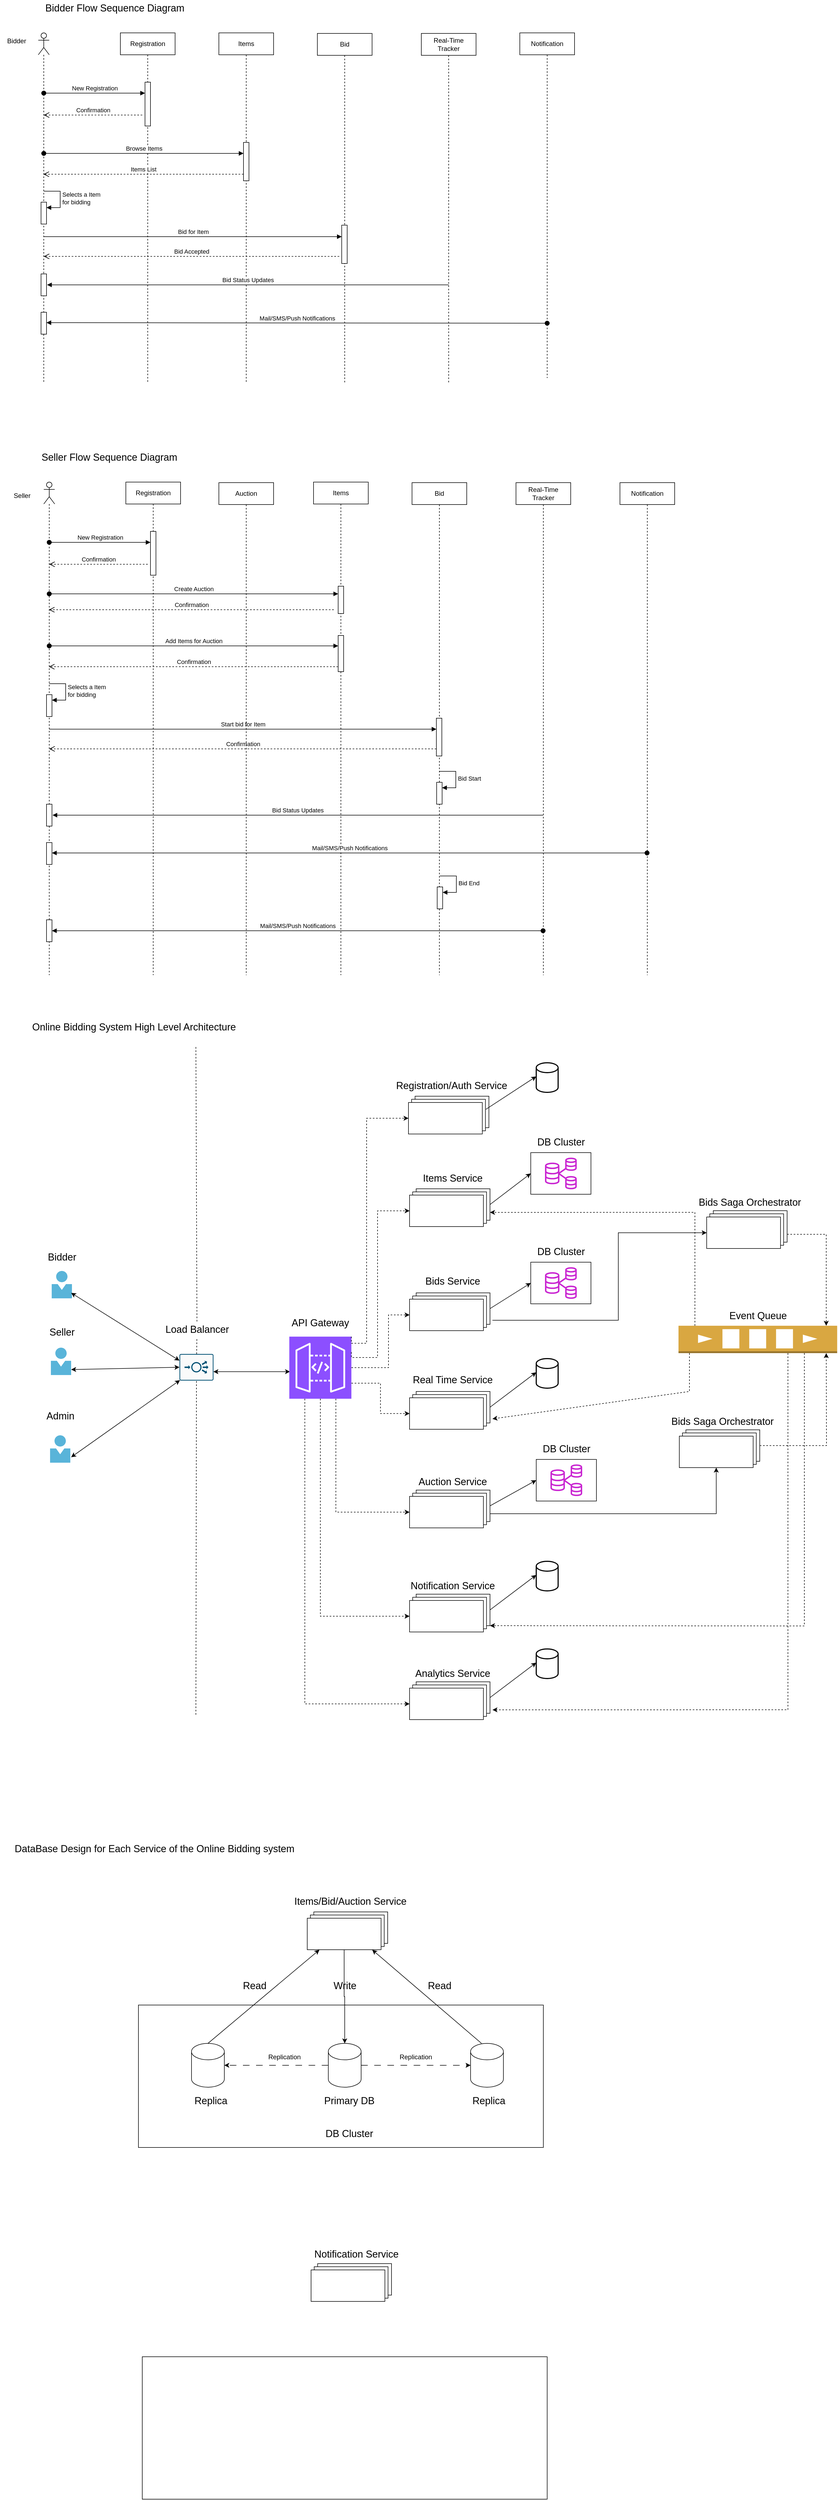 <mxfile version="22.1.18" type="github">
  <diagram name="Page-1" id="L3jvwrzFWGkAScKGmF_X">
    <mxGraphModel dx="1401" dy="815" grid="1" gridSize="10" guides="1" tooltips="1" connect="1" arrows="1" fold="1" page="1" pageScale="1" pageWidth="827" pageHeight="1169" math="0" shadow="0">
      <root>
        <mxCell id="0" />
        <mxCell id="1" parent="0" />
        <mxCell id="Q0kInKjooUpayYja3JRQ-1" value="" style="shape=umlLifeline;perimeter=lifelinePerimeter;whiteSpace=wrap;html=1;container=1;dropTarget=0;collapsible=0;recursiveResize=0;outlineConnect=0;portConstraint=eastwest;newEdgeStyle={&quot;curved&quot;:0,&quot;rounded&quot;:0};participant=umlActor;" parent="1" vertex="1">
          <mxGeometry x="150" y="80" width="20" height="640" as="geometry" />
        </mxCell>
        <mxCell id="Q0kInKjooUpayYja3JRQ-21" value="" style="html=1;points=[[0,0,0,0,5],[0,1,0,0,-5],[1,0,0,0,5],[1,1,0,0,-5]];perimeter=orthogonalPerimeter;outlineConnect=0;targetShapes=umlLifeline;portConstraint=eastwest;newEdgeStyle={&quot;curved&quot;:0,&quot;rounded&quot;:0};" parent="Q0kInKjooUpayYja3JRQ-1" vertex="1">
          <mxGeometry x="5" y="309" width="10" height="40" as="geometry" />
        </mxCell>
        <mxCell id="Q0kInKjooUpayYja3JRQ-22" value="Selects a Item&lt;br&gt;for bidding" style="html=1;align=left;spacingLeft=2;endArrow=block;rounded=0;edgeStyle=orthogonalEdgeStyle;curved=0;rounded=0;" parent="Q0kInKjooUpayYja3JRQ-1" target="Q0kInKjooUpayYja3JRQ-21" edge="1">
          <mxGeometry relative="1" as="geometry">
            <mxPoint x="10" y="289" as="sourcePoint" />
            <Array as="points">
              <mxPoint x="40" y="319" />
            </Array>
          </mxGeometry>
        </mxCell>
        <mxCell id="Q0kInKjooUpayYja3JRQ-27" value="" style="html=1;points=[[0,0,0,0,5],[0,1,0,0,-5],[1,0,0,0,5],[1,1,0,0,-5]];perimeter=orthogonalPerimeter;outlineConnect=0;targetShapes=umlLifeline;portConstraint=eastwest;newEdgeStyle={&quot;curved&quot;:0,&quot;rounded&quot;:0};" parent="Q0kInKjooUpayYja3JRQ-1" vertex="1">
          <mxGeometry x="5" y="440" width="10" height="40" as="geometry" />
        </mxCell>
        <mxCell id="Q0kInKjooUpayYja3JRQ-28" value="" style="html=1;points=[[0,0,0,0,5],[0,1,0,0,-5],[1,0,0,0,5],[1,1,0,0,-5]];perimeter=orthogonalPerimeter;outlineConnect=0;targetShapes=umlLifeline;portConstraint=eastwest;newEdgeStyle={&quot;curved&quot;:0,&quot;rounded&quot;:0};" parent="Q0kInKjooUpayYja3JRQ-1" vertex="1">
          <mxGeometry x="5" y="510" width="10" height="40" as="geometry" />
        </mxCell>
        <mxCell id="Q0kInKjooUpayYja3JRQ-2" value="Registration" style="shape=umlLifeline;perimeter=lifelinePerimeter;whiteSpace=wrap;html=1;container=1;dropTarget=0;collapsible=0;recursiveResize=0;outlineConnect=0;portConstraint=eastwest;newEdgeStyle={&quot;curved&quot;:0,&quot;rounded&quot;:0};" parent="1" vertex="1">
          <mxGeometry x="300" y="80" width="100" height="640" as="geometry" />
        </mxCell>
        <mxCell id="Q0kInKjooUpayYja3JRQ-10" value="" style="html=1;points=[[0,0,0,0,5],[0,1,0,0,-5],[1,0,0,0,5],[1,1,0,0,-5]];perimeter=orthogonalPerimeter;outlineConnect=0;targetShapes=umlLifeline;portConstraint=eastwest;newEdgeStyle={&quot;curved&quot;:0,&quot;rounded&quot;:0};" parent="Q0kInKjooUpayYja3JRQ-2" vertex="1">
          <mxGeometry x="45" y="90" width="10" height="80" as="geometry" />
        </mxCell>
        <mxCell id="Q0kInKjooUpayYja3JRQ-3" value="Items" style="shape=umlLifeline;perimeter=lifelinePerimeter;whiteSpace=wrap;html=1;container=1;dropTarget=0;collapsible=0;recursiveResize=0;outlineConnect=0;portConstraint=eastwest;newEdgeStyle={&quot;curved&quot;:0,&quot;rounded&quot;:0};" parent="1" vertex="1">
          <mxGeometry x="480" y="80" width="100" height="640" as="geometry" />
        </mxCell>
        <mxCell id="Q0kInKjooUpayYja3JRQ-14" value="" style="html=1;points=[[0,0,0,0,5],[0,1,0,0,-5],[1,0,0,0,5],[1,1,0,0,-5]];perimeter=orthogonalPerimeter;outlineConnect=0;targetShapes=umlLifeline;portConstraint=eastwest;newEdgeStyle={&quot;curved&quot;:0,&quot;rounded&quot;:0};" parent="Q0kInKjooUpayYja3JRQ-3" vertex="1">
          <mxGeometry x="45" y="200" width="10" height="70" as="geometry" />
        </mxCell>
        <mxCell id="Q0kInKjooUpayYja3JRQ-4" value="Bid" style="shape=umlLifeline;perimeter=lifelinePerimeter;whiteSpace=wrap;html=1;container=1;dropTarget=0;collapsible=0;recursiveResize=0;outlineConnect=0;portConstraint=eastwest;newEdgeStyle={&quot;curved&quot;:0,&quot;rounded&quot;:0};" parent="1" vertex="1">
          <mxGeometry x="660" y="81" width="100" height="640" as="geometry" />
        </mxCell>
        <mxCell id="Q0kInKjooUpayYja3JRQ-24" value="" style="html=1;points=[[0,0,0,0,5],[0,1,0,0,-5],[1,0,0,0,5],[1,1,0,0,-5]];perimeter=orthogonalPerimeter;outlineConnect=0;targetShapes=umlLifeline;portConstraint=eastwest;newEdgeStyle={&quot;curved&quot;:0,&quot;rounded&quot;:0};" parent="Q0kInKjooUpayYja3JRQ-4" vertex="1">
          <mxGeometry x="44.5" y="350" width="10" height="70" as="geometry" />
        </mxCell>
        <mxCell id="Q0kInKjooUpayYja3JRQ-5" value="Real-Time Tracker" style="shape=umlLifeline;perimeter=lifelinePerimeter;whiteSpace=wrap;html=1;container=1;dropTarget=0;collapsible=0;recursiveResize=0;outlineConnect=0;portConstraint=eastwest;newEdgeStyle={&quot;curved&quot;:0,&quot;rounded&quot;:0};" parent="1" vertex="1">
          <mxGeometry x="850" y="81" width="100" height="640" as="geometry" />
        </mxCell>
        <mxCell id="Q0kInKjooUpayYja3JRQ-6" value="Bidder" style="text;html=1;align=center;verticalAlign=middle;resizable=0;points=[];autosize=1;strokeColor=none;fillColor=none;" parent="1" vertex="1">
          <mxGeometry x="80" y="80" width="60" height="30" as="geometry" />
        </mxCell>
        <mxCell id="Q0kInKjooUpayYja3JRQ-12" value="New Registration" style="html=1;verticalAlign=bottom;startArrow=oval;startFill=1;endArrow=block;startSize=8;curved=0;rounded=0;" parent="1" target="Q0kInKjooUpayYja3JRQ-10" edge="1">
          <mxGeometry width="60" relative="1" as="geometry">
            <mxPoint x="160" y="190" as="sourcePoint" />
            <mxPoint x="220" y="190" as="targetPoint" />
          </mxGeometry>
        </mxCell>
        <mxCell id="Q0kInKjooUpayYja3JRQ-13" value="Confirmation" style="html=1;verticalAlign=bottom;endArrow=open;dashed=1;endSize=8;curved=0;rounded=0;" parent="1" edge="1">
          <mxGeometry relative="1" as="geometry">
            <mxPoint x="340" y="230" as="sourcePoint" />
            <mxPoint x="160" y="230" as="targetPoint" />
          </mxGeometry>
        </mxCell>
        <mxCell id="Q0kInKjooUpayYja3JRQ-17" value="Browse Items" style="html=1;verticalAlign=bottom;startArrow=oval;startFill=1;endArrow=block;startSize=8;curved=0;rounded=0;" parent="1" target="Q0kInKjooUpayYja3JRQ-14" edge="1">
          <mxGeometry width="60" relative="1" as="geometry">
            <mxPoint x="160" y="300" as="sourcePoint" />
            <mxPoint x="550" y="300" as="targetPoint" />
          </mxGeometry>
        </mxCell>
        <mxCell id="Q0kInKjooUpayYja3JRQ-18" value="Items List" style="html=1;verticalAlign=bottom;endArrow=open;dashed=1;endSize=8;curved=0;rounded=0;exitX=0;exitY=1;exitDx=0;exitDy=-5;exitPerimeter=0;" parent="1" edge="1">
          <mxGeometry relative="1" as="geometry">
            <mxPoint x="525" y="338" as="sourcePoint" />
            <mxPoint x="159.5" y="338" as="targetPoint" />
          </mxGeometry>
        </mxCell>
        <mxCell id="Q0kInKjooUpayYja3JRQ-19" value="Notification" style="shape=umlLifeline;perimeter=lifelinePerimeter;whiteSpace=wrap;html=1;container=1;dropTarget=0;collapsible=0;recursiveResize=0;outlineConnect=0;portConstraint=eastwest;newEdgeStyle={&quot;curved&quot;:0,&quot;rounded&quot;:0};" parent="1" vertex="1">
          <mxGeometry x="1030" y="80" width="100" height="630" as="geometry" />
        </mxCell>
        <mxCell id="Q0kInKjooUpayYja3JRQ-20" value="Bid for Item" style="html=1;verticalAlign=bottom;endArrow=block;curved=0;rounded=0;" parent="1" edge="1">
          <mxGeometry width="80" relative="1" as="geometry">
            <mxPoint x="160" y="452" as="sourcePoint" />
            <mxPoint x="704.5" y="452" as="targetPoint" />
          </mxGeometry>
        </mxCell>
        <mxCell id="Q0kInKjooUpayYja3JRQ-23" value="Bid Accepted" style="html=1;verticalAlign=bottom;endArrow=open;dashed=1;endSize=8;curved=0;rounded=0;" parent="1" edge="1">
          <mxGeometry relative="1" as="geometry">
            <mxPoint x="700" y="488" as="sourcePoint" />
            <mxPoint x="160" y="488" as="targetPoint" />
          </mxGeometry>
        </mxCell>
        <mxCell id="Q0kInKjooUpayYja3JRQ-26" value="Bid Status Updates" style="html=1;verticalAlign=bottom;endArrow=block;curved=0;rounded=0;" parent="1" edge="1">
          <mxGeometry width="80" relative="1" as="geometry">
            <mxPoint x="900" y="540" as="sourcePoint" />
            <mxPoint x="166" y="540" as="targetPoint" />
          </mxGeometry>
        </mxCell>
        <mxCell id="Q0kInKjooUpayYja3JRQ-29" value="Mail/SMS/Push Notifications" style="html=1;verticalAlign=bottom;startArrow=oval;endArrow=block;startSize=8;curved=0;rounded=0;entryX=1;entryY=0;entryDx=0;entryDy=5;entryPerimeter=0;" parent="1" edge="1">
          <mxGeometry relative="1" as="geometry">
            <mxPoint x="1080" y="610" as="sourcePoint" />
            <mxPoint x="165" y="609" as="targetPoint" />
          </mxGeometry>
        </mxCell>
        <mxCell id="Q0kInKjooUpayYja3JRQ-30" value="&lt;font size=&quot;4&quot;&gt;Bidder Flow Sequence Diagram&lt;/font&gt;" style="text;html=1;strokeColor=none;fillColor=none;align=center;verticalAlign=middle;whiteSpace=wrap;rounded=0;" parent="1" vertex="1">
          <mxGeometry x="140" y="20" width="300" height="30" as="geometry" />
        </mxCell>
        <mxCell id="v1MB2iMBbkdJwxnS_LM0-1" value="" style="shape=umlLifeline;perimeter=lifelinePerimeter;whiteSpace=wrap;html=1;container=1;dropTarget=0;collapsible=0;recursiveResize=0;outlineConnect=0;portConstraint=eastwest;newEdgeStyle={&quot;curved&quot;:0,&quot;rounded&quot;:0};participant=umlActor;" parent="1" vertex="1">
          <mxGeometry x="160" y="900" width="20" height="900" as="geometry" />
        </mxCell>
        <mxCell id="v1MB2iMBbkdJwxnS_LM0-2" value="" style="html=1;points=[[0,0,0,0,5],[0,1,0,0,-5],[1,0,0,0,5],[1,1,0,0,-5]];perimeter=orthogonalPerimeter;outlineConnect=0;targetShapes=umlLifeline;portConstraint=eastwest;newEdgeStyle={&quot;curved&quot;:0,&quot;rounded&quot;:0};" parent="v1MB2iMBbkdJwxnS_LM0-1" vertex="1">
          <mxGeometry x="5" y="388" width="10" height="40" as="geometry" />
        </mxCell>
        <mxCell id="v1MB2iMBbkdJwxnS_LM0-3" value="Selects a Item&lt;br&gt;for bidding" style="html=1;align=left;spacingLeft=2;endArrow=block;rounded=0;edgeStyle=orthogonalEdgeStyle;curved=0;rounded=0;" parent="v1MB2iMBbkdJwxnS_LM0-1" target="v1MB2iMBbkdJwxnS_LM0-2" edge="1">
          <mxGeometry relative="1" as="geometry">
            <mxPoint x="10" y="368" as="sourcePoint" />
            <Array as="points">
              <mxPoint x="40" y="398" />
            </Array>
          </mxGeometry>
        </mxCell>
        <mxCell id="v1MB2iMBbkdJwxnS_LM0-4" value="" style="html=1;points=[[0,0,0,0,5],[0,1,0,0,-5],[1,0,0,0,5],[1,1,0,0,-5]];perimeter=orthogonalPerimeter;outlineConnect=0;targetShapes=umlLifeline;portConstraint=eastwest;newEdgeStyle={&quot;curved&quot;:0,&quot;rounded&quot;:0};" parent="v1MB2iMBbkdJwxnS_LM0-1" vertex="1">
          <mxGeometry x="5" y="588" width="10" height="40" as="geometry" />
        </mxCell>
        <mxCell id="v1MB2iMBbkdJwxnS_LM0-5" value="" style="html=1;points=[[0,0,0,0,5],[0,1,0,0,-5],[1,0,0,0,5],[1,1,0,0,-5]];perimeter=orthogonalPerimeter;outlineConnect=0;targetShapes=umlLifeline;portConstraint=eastwest;newEdgeStyle={&quot;curved&quot;:0,&quot;rounded&quot;:0};" parent="v1MB2iMBbkdJwxnS_LM0-1" vertex="1">
          <mxGeometry x="5" y="658" width="10" height="40" as="geometry" />
        </mxCell>
        <mxCell id="v1MB2iMBbkdJwxnS_LM0-30" value="" style="html=1;points=[[0,0,0,0,5],[0,1,0,0,-5],[1,0,0,0,5],[1,1,0,0,-5]];perimeter=orthogonalPerimeter;outlineConnect=0;targetShapes=umlLifeline;portConstraint=eastwest;newEdgeStyle={&quot;curved&quot;:0,&quot;rounded&quot;:0};" parent="v1MB2iMBbkdJwxnS_LM0-1" vertex="1">
          <mxGeometry x="5" y="799" width="10" height="40" as="geometry" />
        </mxCell>
        <mxCell id="v1MB2iMBbkdJwxnS_LM0-6" value="Registration" style="shape=umlLifeline;perimeter=lifelinePerimeter;whiteSpace=wrap;html=1;container=1;dropTarget=0;collapsible=0;recursiveResize=0;outlineConnect=0;portConstraint=eastwest;newEdgeStyle={&quot;curved&quot;:0,&quot;rounded&quot;:0};" parent="1" vertex="1">
          <mxGeometry x="310" y="900" width="100" height="900" as="geometry" />
        </mxCell>
        <mxCell id="v1MB2iMBbkdJwxnS_LM0-7" value="" style="html=1;points=[[0,0,0,0,5],[0,1,0,0,-5],[1,0,0,0,5],[1,1,0,0,-5]];perimeter=orthogonalPerimeter;outlineConnect=0;targetShapes=umlLifeline;portConstraint=eastwest;newEdgeStyle={&quot;curved&quot;:0,&quot;rounded&quot;:0};" parent="v1MB2iMBbkdJwxnS_LM0-6" vertex="1">
          <mxGeometry x="45" y="90" width="10" height="80" as="geometry" />
        </mxCell>
        <mxCell id="v1MB2iMBbkdJwxnS_LM0-8" value="Items" style="shape=umlLifeline;perimeter=lifelinePerimeter;whiteSpace=wrap;html=1;container=1;dropTarget=0;collapsible=0;recursiveResize=0;outlineConnect=0;portConstraint=eastwest;newEdgeStyle={&quot;curved&quot;:0,&quot;rounded&quot;:0};" parent="1" vertex="1">
          <mxGeometry x="653" y="900" width="100" height="900" as="geometry" />
        </mxCell>
        <mxCell id="v1MB2iMBbkdJwxnS_LM0-9" value="" style="html=1;points=[[0,0,0,0,5],[0,1,0,0,-5],[1,0,0,0,5],[1,1,0,0,-5]];perimeter=orthogonalPerimeter;outlineConnect=0;targetShapes=umlLifeline;portConstraint=eastwest;newEdgeStyle={&quot;curved&quot;:0,&quot;rounded&quot;:0};" parent="v1MB2iMBbkdJwxnS_LM0-8" vertex="1">
          <mxGeometry x="45" y="280" width="10" height="66" as="geometry" />
        </mxCell>
        <mxCell id="gkur9QZYIPsFpCCFNE2N-3" value="" style="html=1;points=[[0,0,0,0,5],[0,1,0,0,-5],[1,0,0,0,5],[1,1,0,0,-5]];perimeter=orthogonalPerimeter;outlineConnect=0;targetShapes=umlLifeline;portConstraint=eastwest;newEdgeStyle={&quot;curved&quot;:0,&quot;rounded&quot;:0};" parent="v1MB2iMBbkdJwxnS_LM0-8" vertex="1">
          <mxGeometry x="45" y="190" width="10" height="50" as="geometry" />
        </mxCell>
        <mxCell id="v1MB2iMBbkdJwxnS_LM0-10" value="Bid" style="shape=umlLifeline;perimeter=lifelinePerimeter;whiteSpace=wrap;html=1;container=1;dropTarget=0;collapsible=0;recursiveResize=0;outlineConnect=0;portConstraint=eastwest;newEdgeStyle={&quot;curved&quot;:0,&quot;rounded&quot;:0};" parent="1" vertex="1">
          <mxGeometry x="833" y="901" width="100" height="899" as="geometry" />
        </mxCell>
        <mxCell id="v1MB2iMBbkdJwxnS_LM0-11" value="" style="html=1;points=[[0,0,0,0,5],[0,1,0,0,-5],[1,0,0,0,5],[1,1,0,0,-5]];perimeter=orthogonalPerimeter;outlineConnect=0;targetShapes=umlLifeline;portConstraint=eastwest;newEdgeStyle={&quot;curved&quot;:0,&quot;rounded&quot;:0};" parent="v1MB2iMBbkdJwxnS_LM0-10" vertex="1">
          <mxGeometry x="44.5" y="430" width="10" height="69" as="geometry" />
        </mxCell>
        <mxCell id="v1MB2iMBbkdJwxnS_LM0-24" value="" style="html=1;points=[[0,0,0,0,5],[0,1,0,0,-5],[1,0,0,0,5],[1,1,0,0,-5]];perimeter=orthogonalPerimeter;outlineConnect=0;targetShapes=umlLifeline;portConstraint=eastwest;newEdgeStyle={&quot;curved&quot;:0,&quot;rounded&quot;:0};" parent="v1MB2iMBbkdJwxnS_LM0-10" vertex="1">
          <mxGeometry x="45" y="547" width="10" height="40" as="geometry" />
        </mxCell>
        <mxCell id="v1MB2iMBbkdJwxnS_LM0-25" value="Bid Start" style="html=1;align=left;spacingLeft=2;endArrow=block;rounded=0;edgeStyle=orthogonalEdgeStyle;curved=0;rounded=0;" parent="v1MB2iMBbkdJwxnS_LM0-10" target="v1MB2iMBbkdJwxnS_LM0-24" edge="1">
          <mxGeometry relative="1" as="geometry">
            <mxPoint x="50" y="527" as="sourcePoint" />
            <Array as="points">
              <mxPoint x="80" y="557" />
            </Array>
          </mxGeometry>
        </mxCell>
        <mxCell id="v1MB2iMBbkdJwxnS_LM0-26" value="" style="html=1;points=[[0,0,0,0,5],[0,1,0,0,-5],[1,0,0,0,5],[1,1,0,0,-5]];perimeter=orthogonalPerimeter;outlineConnect=0;targetShapes=umlLifeline;portConstraint=eastwest;newEdgeStyle={&quot;curved&quot;:0,&quot;rounded&quot;:0};" parent="v1MB2iMBbkdJwxnS_LM0-10" vertex="1">
          <mxGeometry x="46" y="738" width="10" height="40" as="geometry" />
        </mxCell>
        <mxCell id="v1MB2iMBbkdJwxnS_LM0-27" value="Bid End" style="html=1;align=left;spacingLeft=2;endArrow=block;rounded=0;edgeStyle=orthogonalEdgeStyle;curved=0;rounded=0;" parent="v1MB2iMBbkdJwxnS_LM0-10" target="v1MB2iMBbkdJwxnS_LM0-26" edge="1">
          <mxGeometry relative="1" as="geometry">
            <mxPoint x="51" y="718" as="sourcePoint" />
            <Array as="points">
              <mxPoint x="81" y="748" />
            </Array>
          </mxGeometry>
        </mxCell>
        <mxCell id="v1MB2iMBbkdJwxnS_LM0-12" value="Real-Time Tracker" style="shape=umlLifeline;perimeter=lifelinePerimeter;whiteSpace=wrap;html=1;container=1;dropTarget=0;collapsible=0;recursiveResize=0;outlineConnect=0;portConstraint=eastwest;newEdgeStyle={&quot;curved&quot;:0,&quot;rounded&quot;:0};" parent="1" vertex="1">
          <mxGeometry x="1023" y="901" width="100" height="899" as="geometry" />
        </mxCell>
        <mxCell id="v1MB2iMBbkdJwxnS_LM0-13" value="New Registration" style="html=1;verticalAlign=bottom;startArrow=oval;startFill=1;endArrow=block;startSize=8;curved=0;rounded=0;" parent="1" target="v1MB2iMBbkdJwxnS_LM0-7" edge="1">
          <mxGeometry width="60" relative="1" as="geometry">
            <mxPoint x="170" y="1010" as="sourcePoint" />
            <mxPoint x="230" y="1010" as="targetPoint" />
          </mxGeometry>
        </mxCell>
        <mxCell id="v1MB2iMBbkdJwxnS_LM0-14" value="Confirmation" style="html=1;verticalAlign=bottom;endArrow=open;dashed=1;endSize=8;curved=0;rounded=0;" parent="1" edge="1">
          <mxGeometry relative="1" as="geometry">
            <mxPoint x="350" y="1050" as="sourcePoint" />
            <mxPoint x="170" y="1050" as="targetPoint" />
          </mxGeometry>
        </mxCell>
        <mxCell id="v1MB2iMBbkdJwxnS_LM0-15" value="Add Items for Auction" style="html=1;verticalAlign=bottom;startArrow=oval;startFill=1;endArrow=block;startSize=8;curved=0;rounded=0;" parent="1" edge="1">
          <mxGeometry width="60" relative="1" as="geometry">
            <mxPoint x="170" y="1199" as="sourcePoint" />
            <mxPoint x="698" y="1199" as="targetPoint" />
          </mxGeometry>
        </mxCell>
        <mxCell id="v1MB2iMBbkdJwxnS_LM0-16" value="Confirmation" style="html=1;verticalAlign=bottom;endArrow=open;dashed=1;endSize=8;curved=0;rounded=0;" parent="1" edge="1">
          <mxGeometry relative="1" as="geometry">
            <mxPoint x="698" y="1237" as="sourcePoint" />
            <mxPoint x="169.5" y="1237" as="targetPoint" />
          </mxGeometry>
        </mxCell>
        <mxCell id="v1MB2iMBbkdJwxnS_LM0-17" value="Start bid for Item" style="html=1;verticalAlign=bottom;endArrow=block;curved=0;rounded=0;" parent="1" target="v1MB2iMBbkdJwxnS_LM0-11" edge="1">
          <mxGeometry width="80" relative="1" as="geometry">
            <mxPoint x="170" y="1351" as="sourcePoint" />
            <mxPoint x="870" y="1351" as="targetPoint" />
          </mxGeometry>
        </mxCell>
        <mxCell id="v1MB2iMBbkdJwxnS_LM0-18" value="Confirmation" style="html=1;verticalAlign=bottom;endArrow=open;dashed=1;endSize=8;curved=0;rounded=0;" parent="1" source="v1MB2iMBbkdJwxnS_LM0-11" edge="1">
          <mxGeometry relative="1" as="geometry">
            <mxPoint x="710" y="1387" as="sourcePoint" />
            <mxPoint x="170" y="1387" as="targetPoint" />
          </mxGeometry>
        </mxCell>
        <mxCell id="v1MB2iMBbkdJwxnS_LM0-19" value="Bid Status Updates" style="html=1;verticalAlign=bottom;endArrow=block;curved=0;rounded=0;" parent="1" source="v1MB2iMBbkdJwxnS_LM0-12" edge="1">
          <mxGeometry width="80" relative="1" as="geometry">
            <mxPoint x="882.5" y="1508" as="sourcePoint" />
            <mxPoint x="176" y="1508" as="targetPoint" />
          </mxGeometry>
        </mxCell>
        <mxCell id="v1MB2iMBbkdJwxnS_LM0-20" value="Mail/SMS/Push Notifications" style="html=1;verticalAlign=bottom;startArrow=oval;endArrow=block;startSize=8;curved=0;rounded=0;entryX=1;entryY=0;entryDx=0;entryDy=5;entryPerimeter=0;" parent="1" source="v1MB2iMBbkdJwxnS_LM0-23" edge="1">
          <mxGeometry relative="1" as="geometry">
            <mxPoint x="1072.5" y="1577" as="sourcePoint" />
            <mxPoint x="175" y="1577" as="targetPoint" />
          </mxGeometry>
        </mxCell>
        <mxCell id="v1MB2iMBbkdJwxnS_LM0-21" value="&lt;font size=&quot;4&quot;&gt;Seller Flow Sequence Diagram&lt;/font&gt;" style="text;html=1;strokeColor=none;fillColor=none;align=center;verticalAlign=middle;whiteSpace=wrap;rounded=0;" parent="1" vertex="1">
          <mxGeometry x="130" y="840" width="300" height="30" as="geometry" />
        </mxCell>
        <mxCell id="v1MB2iMBbkdJwxnS_LM0-22" value="Seller" style="text;html=1;align=center;verticalAlign=middle;resizable=0;points=[];autosize=1;strokeColor=none;fillColor=none;" parent="1" vertex="1">
          <mxGeometry x="95" y="910" width="50" height="30" as="geometry" />
        </mxCell>
        <mxCell id="v1MB2iMBbkdJwxnS_LM0-23" value="Notification" style="shape=umlLifeline;perimeter=lifelinePerimeter;whiteSpace=wrap;html=1;container=1;dropTarget=0;collapsible=0;recursiveResize=0;outlineConnect=0;portConstraint=eastwest;newEdgeStyle={&quot;curved&quot;:0,&quot;rounded&quot;:0};" parent="1" vertex="1">
          <mxGeometry x="1213" y="901" width="100" height="899" as="geometry" />
        </mxCell>
        <mxCell id="v1MB2iMBbkdJwxnS_LM0-29" value="Mail/SMS/Push Notifications" style="html=1;verticalAlign=bottom;startArrow=oval;endArrow=block;startSize=8;curved=0;rounded=0;entryX=1;entryY=0;entryDx=0;entryDy=5;entryPerimeter=0;" parent="1" edge="1">
          <mxGeometry relative="1" as="geometry">
            <mxPoint x="1072.5" y="1719" as="sourcePoint" />
            <mxPoint x="175" y="1719" as="targetPoint" />
          </mxGeometry>
        </mxCell>
        <mxCell id="gkur9QZYIPsFpCCFNE2N-1" value="Auction" style="shape=umlLifeline;perimeter=lifelinePerimeter;whiteSpace=wrap;html=1;container=1;dropTarget=0;collapsible=0;recursiveResize=0;outlineConnect=0;portConstraint=eastwest;newEdgeStyle={&quot;curved&quot;:0,&quot;rounded&quot;:0};" parent="1" vertex="1">
          <mxGeometry x="480" y="901" width="100" height="899" as="geometry" />
        </mxCell>
        <mxCell id="gkur9QZYIPsFpCCFNE2N-2" value="Create Auction" style="html=1;verticalAlign=bottom;startArrow=oval;startFill=1;endArrow=block;startSize=8;curved=0;rounded=0;" parent="1" edge="1">
          <mxGeometry width="60" relative="1" as="geometry">
            <mxPoint x="170" y="1104" as="sourcePoint" />
            <mxPoint x="698" y="1104" as="targetPoint" />
          </mxGeometry>
        </mxCell>
        <mxCell id="gkur9QZYIPsFpCCFNE2N-4" value="Confirmation" style="html=1;verticalAlign=bottom;endArrow=open;dashed=1;endSize=8;curved=0;rounded=0;" parent="1" edge="1">
          <mxGeometry relative="1" as="geometry">
            <mxPoint x="690" y="1133" as="sourcePoint" />
            <mxPoint x="169.5" y="1133" as="targetPoint" />
          </mxGeometry>
        </mxCell>
        <mxCell id="P6VUJAePvn_elJARz-7v-1" value="&lt;font size=&quot;4&quot;&gt;Online Bidding System High Level Architecture&lt;/font&gt;" style="text;html=1;strokeColor=none;fillColor=none;align=center;verticalAlign=middle;whiteSpace=wrap;rounded=0;" vertex="1" parent="1">
          <mxGeometry x="130" y="1880" width="390" height="30" as="geometry" />
        </mxCell>
        <mxCell id="P6VUJAePvn_elJARz-7v-14" value="" style="group" vertex="1" connectable="0" parent="1">
          <mxGeometry x="160" y="2300" width="73" height="390" as="geometry" />
        </mxCell>
        <mxCell id="P6VUJAePvn_elJARz-7v-2" value="" style="image;sketch=0;aspect=fixed;html=1;points=[];align=center;fontSize=12;image=img/lib/mscae/Person.svg;" vertex="1" parent="P6VUJAePvn_elJARz-7v-14">
          <mxGeometry x="14.5" y="40" width="37" height="50" as="geometry" />
        </mxCell>
        <mxCell id="P6VUJAePvn_elJARz-7v-3" value="" style="image;sketch=0;aspect=fixed;html=1;points=[];align=center;fontSize=12;image=img/lib/mscae/Person.svg;" vertex="1" parent="P6VUJAePvn_elJARz-7v-14">
          <mxGeometry x="13" y="180" width="37" height="50" as="geometry" />
        </mxCell>
        <mxCell id="P6VUJAePvn_elJARz-7v-4" value="" style="image;sketch=0;aspect=fixed;html=1;points=[];align=center;fontSize=12;image=img/lib/mscae/Person.svg;" vertex="1" parent="P6VUJAePvn_elJARz-7v-14">
          <mxGeometry x="11.5" y="340" width="37" height="50" as="geometry" />
        </mxCell>
        <mxCell id="P6VUJAePvn_elJARz-7v-5" value="&lt;font style=&quot;font-size: 18px;&quot;&gt;Bidder&lt;/font&gt;" style="text;html=1;align=center;verticalAlign=middle;resizable=0;points=[];autosize=1;strokeColor=none;fillColor=none;" vertex="1" parent="P6VUJAePvn_elJARz-7v-14">
          <mxGeometry x="-7" width="80" height="30" as="geometry" />
        </mxCell>
        <mxCell id="P6VUJAePvn_elJARz-7v-6" value="&lt;font style=&quot;font-size: 18px;&quot;&gt;Seller&lt;/font&gt;" style="text;html=1;align=center;verticalAlign=middle;resizable=0;points=[];autosize=1;strokeColor=none;fillColor=none;" vertex="1" parent="P6VUJAePvn_elJARz-7v-14">
          <mxGeometry x="-2" y="137" width="70" height="30" as="geometry" />
        </mxCell>
        <mxCell id="P6VUJAePvn_elJARz-7v-7" value="&lt;font style=&quot;font-size: 18px;&quot;&gt;Admin&lt;/font&gt;" style="text;html=1;align=center;verticalAlign=middle;resizable=0;points=[];autosize=1;strokeColor=none;fillColor=none;" vertex="1" parent="P6VUJAePvn_elJARz-7v-14">
          <mxGeometry x="-5" y="290" width="70" height="30" as="geometry" />
        </mxCell>
        <mxCell id="P6VUJAePvn_elJARz-7v-98" value="" style="endArrow=classic;startArrow=classic;html=1;rounded=0;entryX=0;entryY=0.25;entryDx=0;entryDy=0;entryPerimeter=0;" edge="1" parent="P6VUJAePvn_elJARz-7v-14" target="P6VUJAePvn_elJARz-7v-8">
          <mxGeometry width="50" height="50" relative="1" as="geometry">
            <mxPoint x="50" y="80" as="sourcePoint" />
            <mxPoint x="100" y="30" as="targetPoint" />
          </mxGeometry>
        </mxCell>
        <mxCell id="P6VUJAePvn_elJARz-7v-99" value="" style="endArrow=classic;startArrow=classic;html=1;rounded=0;entryX=0;entryY=0.5;entryDx=0;entryDy=0;entryPerimeter=0;" edge="1" parent="P6VUJAePvn_elJARz-7v-14" target="P6VUJAePvn_elJARz-7v-8">
          <mxGeometry width="50" height="50" relative="1" as="geometry">
            <mxPoint x="50" y="220" as="sourcePoint" />
            <mxPoint x="100" y="170" as="targetPoint" />
          </mxGeometry>
        </mxCell>
        <mxCell id="P6VUJAePvn_elJARz-7v-100" value="" style="endArrow=classic;startArrow=classic;html=1;rounded=0;entryX=0.015;entryY=0.985;entryDx=0;entryDy=0;entryPerimeter=0;" edge="1" parent="P6VUJAePvn_elJARz-7v-14" target="P6VUJAePvn_elJARz-7v-8">
          <mxGeometry width="50" height="50" relative="1" as="geometry">
            <mxPoint x="50" y="380" as="sourcePoint" />
            <mxPoint x="100" y="330" as="targetPoint" />
          </mxGeometry>
        </mxCell>
        <mxCell id="P6VUJAePvn_elJARz-7v-15" value="" style="group" vertex="1" connectable="0" parent="1">
          <mxGeometry x="390" y="1899" width="120" height="1185" as="geometry" />
        </mxCell>
        <mxCell id="P6VUJAePvn_elJARz-7v-10" value="" style="endArrow=none;dashed=1;html=1;rounded=0;" edge="1" parent="P6VUJAePvn_elJARz-7v-15" source="P6VUJAePvn_elJARz-7v-9">
          <mxGeometry width="50" height="50" relative="1" as="geometry">
            <mxPoint x="48" y="1185" as="sourcePoint" />
            <mxPoint x="48" y="31" as="targetPoint" />
          </mxGeometry>
        </mxCell>
        <mxCell id="P6VUJAePvn_elJARz-7v-11" value="" style="endArrow=none;dashed=1;html=1;rounded=0;" edge="1" parent="P6VUJAePvn_elJARz-7v-15" target="P6VUJAePvn_elJARz-7v-8">
          <mxGeometry width="50" height="50" relative="1" as="geometry">
            <mxPoint x="48" y="1251" as="sourcePoint" />
            <mxPoint x="48" as="targetPoint" />
          </mxGeometry>
        </mxCell>
        <mxCell id="P6VUJAePvn_elJARz-7v-13" value="" style="group" vertex="1" connectable="0" parent="P6VUJAePvn_elJARz-7v-15">
          <mxGeometry y="533.25" width="120" height="158.0" as="geometry" />
        </mxCell>
        <mxCell id="P6VUJAePvn_elJARz-7v-8" value="" style="sketch=0;points=[[0.015,0.015,0],[0.985,0.015,0],[0.985,0.985,0],[0.015,0.985,0],[0.25,0,0],[0.5,0,0],[0.75,0,0],[1,0.25,0],[1,0.5,0],[1,0.75,0],[0.75,1,0],[0.5,1,0],[0.25,1,0],[0,0.75,0],[0,0.5,0],[0,0.25,0]];verticalLabelPosition=bottom;html=1;verticalAlign=top;aspect=fixed;align=center;pointerEvents=1;shape=mxgraph.cisco19.rect;prIcon=load_balancer;fillColor=#FAFAFA;strokeColor=#005073;" vertex="1" parent="P6VUJAePvn_elJARz-7v-13">
          <mxGeometry x="18" y="59.25" width="62.164" height="48.566" as="geometry" />
        </mxCell>
        <mxCell id="P6VUJAePvn_elJARz-7v-9" value="&lt;font style=&quot;font-size: 18px;&quot;&gt;Load Balancer&lt;/font&gt;" style="text;html=1;align=center;verticalAlign=middle;resizable=0;points=[];autosize=1;strokeColor=none;fillColor=none;" vertex="1" parent="P6VUJAePvn_elJARz-7v-13">
          <mxGeometry x="-20" width="140" height="30" as="geometry" />
        </mxCell>
        <mxCell id="P6VUJAePvn_elJARz-7v-12" value="" style="endArrow=none;dashed=1;html=1;rounded=0;" edge="1" parent="P6VUJAePvn_elJARz-7v-13" source="P6VUJAePvn_elJARz-7v-8" target="P6VUJAePvn_elJARz-7v-9">
          <mxGeometry width="50" height="50" relative="1" as="geometry">
            <mxPoint x="342" y="4443.75" as="sourcePoint" />
            <mxPoint x="340" y="3851.25" as="targetPoint" />
          </mxGeometry>
        </mxCell>
        <mxCell id="P6VUJAePvn_elJARz-7v-101" value="" style="endArrow=classic;startArrow=classic;html=1;rounded=0;" edge="1" parent="P6VUJAePvn_elJARz-7v-13">
          <mxGeometry width="50" height="50" relative="1" as="geometry">
            <mxPoint x="80" y="91.568" as="sourcePoint" />
            <mxPoint x="220" y="91.568" as="targetPoint" />
          </mxGeometry>
        </mxCell>
        <mxCell id="P6VUJAePvn_elJARz-7v-23" value="" style="group" vertex="1" connectable="0" parent="1">
          <mxGeometry x="600" y="2390" width="160" height="230" as="geometry" />
        </mxCell>
        <mxCell id="P6VUJAePvn_elJARz-7v-20" value="" style="sketch=0;points=[[0,0,0],[0.25,0,0],[0.5,0,0],[0.75,0,0],[1,0,0],[0,1,0],[0.25,1,0],[0.5,1,0],[0.75,1,0],[1,1,0],[0,0.25,0],[0,0.5,0],[0,0.75,0],[1,0.25,0],[1,0.5,0],[1,0.75,0]];outlineConnect=0;fontColor=#232F3E;fillColor=#8C4FFF;strokeColor=#ffffff;dashed=0;verticalLabelPosition=bottom;verticalAlign=top;align=center;html=1;fontSize=12;fontStyle=0;aspect=fixed;shape=mxgraph.aws4.resourceIcon;resIcon=mxgraph.aws4.api_gateway;" vertex="1" parent="P6VUJAePvn_elJARz-7v-23">
          <mxGeometry x="8.727" y="69.821" width="113.455" height="113.455" as="geometry" />
        </mxCell>
        <mxCell id="P6VUJAePvn_elJARz-7v-22" value="&lt;font style=&quot;font-size: 18px;&quot;&gt;API Gateway&lt;/font&gt;" style="text;html=1;align=center;verticalAlign=middle;resizable=0;points=[];autosize=1;strokeColor=none;fillColor=none;" vertex="1" parent="P6VUJAePvn_elJARz-7v-23">
          <mxGeometry x="0.459" y="30.0" width="130" height="30" as="geometry" />
        </mxCell>
        <mxCell id="P6VUJAePvn_elJARz-7v-40" value="" style="group" vertex="1" connectable="0" parent="1">
          <mxGeometry x="825" y="1991" width="195" height="99" as="geometry" />
        </mxCell>
        <mxCell id="P6VUJAePvn_elJARz-7v-34" value="" style="group" vertex="1" connectable="0" parent="P6VUJAePvn_elJARz-7v-40">
          <mxGeometry x="1.5" y="30" width="147" height="69" as="geometry" />
        </mxCell>
        <mxCell id="P6VUJAePvn_elJARz-7v-32" value="" style="rounded=0;whiteSpace=wrap;html=1;container=0;" vertex="1" parent="P6VUJAePvn_elJARz-7v-34">
          <mxGeometry x="12.072" width="134.928" height="57.5" as="geometry" />
        </mxCell>
        <mxCell id="P6VUJAePvn_elJARz-7v-31" value="" style="rounded=0;whiteSpace=wrap;html=1;container=0;" vertex="1" parent="P6VUJAePvn_elJARz-7v-34">
          <mxGeometry x="5.729" y="5.663" width="134.928" height="57.5" as="geometry" />
        </mxCell>
        <mxCell id="P6VUJAePvn_elJARz-7v-28" value="" style="rounded=0;whiteSpace=wrap;html=1;container=0;" vertex="1" parent="P6VUJAePvn_elJARz-7v-34">
          <mxGeometry y="11.5" width="134.928" height="57.5" as="geometry" />
        </mxCell>
        <mxCell id="P6VUJAePvn_elJARz-7v-39" value="&lt;font style=&quot;font-size: 18px;&quot;&gt;Registration/Auth Service&lt;/font&gt;" style="text;html=1;align=center;verticalAlign=middle;resizable=0;points=[];autosize=1;strokeColor=none;fillColor=none;" vertex="1" parent="P6VUJAePvn_elJARz-7v-40">
          <mxGeometry x="-35" y="-4" width="230" height="30" as="geometry" />
        </mxCell>
        <mxCell id="P6VUJAePvn_elJARz-7v-41" value="" style="group" vertex="1" connectable="0" parent="1">
          <mxGeometry x="827" y="2160" width="160" height="99" as="geometry" />
        </mxCell>
        <mxCell id="P6VUJAePvn_elJARz-7v-42" value="" style="group" vertex="1" connectable="0" parent="P6VUJAePvn_elJARz-7v-41">
          <mxGeometry x="1.5" y="30" width="147" height="69" as="geometry" />
        </mxCell>
        <mxCell id="P6VUJAePvn_elJARz-7v-43" value="" style="rounded=0;whiteSpace=wrap;html=1;container=0;" vertex="1" parent="P6VUJAePvn_elJARz-7v-42">
          <mxGeometry x="12.072" width="134.928" height="57.5" as="geometry" />
        </mxCell>
        <mxCell id="P6VUJAePvn_elJARz-7v-44" value="" style="rounded=0;whiteSpace=wrap;html=1;container=0;" vertex="1" parent="P6VUJAePvn_elJARz-7v-42">
          <mxGeometry x="5.729" y="5.663" width="134.928" height="57.5" as="geometry" />
        </mxCell>
        <mxCell id="P6VUJAePvn_elJARz-7v-45" value="" style="rounded=0;whiteSpace=wrap;html=1;container=0;" vertex="1" parent="P6VUJAePvn_elJARz-7v-42">
          <mxGeometry y="11.5" width="134.928" height="57.5" as="geometry" />
        </mxCell>
        <mxCell id="P6VUJAePvn_elJARz-7v-46" value="&lt;font style=&quot;font-size: 18px;&quot;&gt;Items Service&lt;/font&gt;" style="text;html=1;align=center;verticalAlign=middle;resizable=0;points=[];autosize=1;strokeColor=none;fillColor=none;" vertex="1" parent="P6VUJAePvn_elJARz-7v-41">
          <mxGeometry x="15" y="-4" width="130" height="30" as="geometry" />
        </mxCell>
        <mxCell id="P6VUJAePvn_elJARz-7v-47" value="" style="group" vertex="1" connectable="0" parent="1">
          <mxGeometry x="827" y="2350" width="160" height="99" as="geometry" />
        </mxCell>
        <mxCell id="P6VUJAePvn_elJARz-7v-48" value="" style="group" vertex="1" connectable="0" parent="P6VUJAePvn_elJARz-7v-47">
          <mxGeometry x="1.5" y="30" width="147" height="69" as="geometry" />
        </mxCell>
        <mxCell id="P6VUJAePvn_elJARz-7v-49" value="" style="rounded=0;whiteSpace=wrap;html=1;container=0;" vertex="1" parent="P6VUJAePvn_elJARz-7v-48">
          <mxGeometry x="12.072" width="134.928" height="57.5" as="geometry" />
        </mxCell>
        <mxCell id="P6VUJAePvn_elJARz-7v-50" value="" style="rounded=0;whiteSpace=wrap;html=1;container=0;" vertex="1" parent="P6VUJAePvn_elJARz-7v-48">
          <mxGeometry x="5.729" y="5.663" width="134.928" height="57.5" as="geometry" />
        </mxCell>
        <mxCell id="P6VUJAePvn_elJARz-7v-51" value="" style="rounded=0;whiteSpace=wrap;html=1;container=0;" vertex="1" parent="P6VUJAePvn_elJARz-7v-48">
          <mxGeometry y="11.5" width="134.928" height="57.5" as="geometry" />
        </mxCell>
        <mxCell id="P6VUJAePvn_elJARz-7v-52" value="&lt;font style=&quot;font-size: 18px;&quot;&gt;Bids Service&lt;/font&gt;" style="text;html=1;align=center;verticalAlign=middle;resizable=0;points=[];autosize=1;strokeColor=none;fillColor=none;" vertex="1" parent="P6VUJAePvn_elJARz-7v-47">
          <mxGeometry x="20" y="-6" width="120" height="30" as="geometry" />
        </mxCell>
        <mxCell id="P6VUJAePvn_elJARz-7v-53" value="" style="group" vertex="1" connectable="0" parent="1">
          <mxGeometry x="827" y="2530" width="165" height="99" as="geometry" />
        </mxCell>
        <mxCell id="P6VUJAePvn_elJARz-7v-54" value="" style="group" vertex="1" connectable="0" parent="P6VUJAePvn_elJARz-7v-53">
          <mxGeometry x="1.5" y="30" width="147" height="69" as="geometry" />
        </mxCell>
        <mxCell id="P6VUJAePvn_elJARz-7v-55" value="" style="rounded=0;whiteSpace=wrap;html=1;container=0;" vertex="1" parent="P6VUJAePvn_elJARz-7v-54">
          <mxGeometry x="12.072" width="134.928" height="57.5" as="geometry" />
        </mxCell>
        <mxCell id="P6VUJAePvn_elJARz-7v-56" value="" style="rounded=0;whiteSpace=wrap;html=1;container=0;" vertex="1" parent="P6VUJAePvn_elJARz-7v-54">
          <mxGeometry x="5.729" y="5.663" width="134.928" height="57.5" as="geometry" />
        </mxCell>
        <mxCell id="P6VUJAePvn_elJARz-7v-57" value="" style="rounded=0;whiteSpace=wrap;html=1;container=0;" vertex="1" parent="P6VUJAePvn_elJARz-7v-54">
          <mxGeometry y="11.5" width="134.928" height="57.5" as="geometry" />
        </mxCell>
        <mxCell id="P6VUJAePvn_elJARz-7v-58" value="&lt;font style=&quot;font-size: 18px;&quot;&gt;Real Time Service&lt;/font&gt;" style="text;html=1;align=center;verticalAlign=middle;resizable=0;points=[];autosize=1;strokeColor=none;fillColor=none;" vertex="1" parent="P6VUJAePvn_elJARz-7v-53">
          <mxGeometry x="-5" y="-6" width="170" height="30" as="geometry" />
        </mxCell>
        <mxCell id="P6VUJAePvn_elJARz-7v-59" value="" style="group" vertex="1" connectable="0" parent="1">
          <mxGeometry x="827" y="2710" width="160" height="99" as="geometry" />
        </mxCell>
        <mxCell id="P6VUJAePvn_elJARz-7v-60" value="" style="group" vertex="1" connectable="0" parent="P6VUJAePvn_elJARz-7v-59">
          <mxGeometry x="1.5" y="30" width="147" height="69" as="geometry" />
        </mxCell>
        <mxCell id="P6VUJAePvn_elJARz-7v-61" value="" style="rounded=0;whiteSpace=wrap;html=1;container=0;" vertex="1" parent="P6VUJAePvn_elJARz-7v-60">
          <mxGeometry x="12.072" width="134.928" height="57.5" as="geometry" />
        </mxCell>
        <mxCell id="P6VUJAePvn_elJARz-7v-62" value="" style="rounded=0;whiteSpace=wrap;html=1;container=0;" vertex="1" parent="P6VUJAePvn_elJARz-7v-60">
          <mxGeometry x="5.729" y="5.663" width="134.928" height="57.5" as="geometry" />
        </mxCell>
        <mxCell id="P6VUJAePvn_elJARz-7v-63" value="" style="rounded=0;whiteSpace=wrap;html=1;container=0;" vertex="1" parent="P6VUJAePvn_elJARz-7v-60">
          <mxGeometry y="11.5" width="134.928" height="57.5" as="geometry" />
        </mxCell>
        <mxCell id="P6VUJAePvn_elJARz-7v-64" value="&lt;font style=&quot;font-size: 18px;&quot;&gt;Auction Service&lt;/font&gt;" style="text;html=1;align=center;verticalAlign=middle;resizable=0;points=[];autosize=1;strokeColor=none;fillColor=none;" vertex="1" parent="P6VUJAePvn_elJARz-7v-59">
          <mxGeometry x="5" width="150" height="30" as="geometry" />
        </mxCell>
        <mxCell id="P6VUJAePvn_elJARz-7v-65" value="" style="group" vertex="1" connectable="0" parent="1">
          <mxGeometry x="827" y="2900" width="170" height="99" as="geometry" />
        </mxCell>
        <mxCell id="P6VUJAePvn_elJARz-7v-66" value="" style="group" vertex="1" connectable="0" parent="P6VUJAePvn_elJARz-7v-65">
          <mxGeometry x="1.5" y="30" width="147" height="69" as="geometry" />
        </mxCell>
        <mxCell id="P6VUJAePvn_elJARz-7v-67" value="" style="rounded=0;whiteSpace=wrap;html=1;container=0;" vertex="1" parent="P6VUJAePvn_elJARz-7v-66">
          <mxGeometry x="12.072" width="134.928" height="57.5" as="geometry" />
        </mxCell>
        <mxCell id="P6VUJAePvn_elJARz-7v-68" value="" style="rounded=0;whiteSpace=wrap;html=1;container=0;" vertex="1" parent="P6VUJAePvn_elJARz-7v-66">
          <mxGeometry x="5.729" y="5.663" width="134.928" height="57.5" as="geometry" />
        </mxCell>
        <mxCell id="P6VUJAePvn_elJARz-7v-69" value="" style="rounded=0;whiteSpace=wrap;html=1;container=0;" vertex="1" parent="P6VUJAePvn_elJARz-7v-66">
          <mxGeometry y="11.5" width="134.928" height="57.5" as="geometry" />
        </mxCell>
        <mxCell id="P6VUJAePvn_elJARz-7v-70" value="&lt;font style=&quot;font-size: 18px;&quot;&gt;Notification Service&lt;/font&gt;" style="text;html=1;align=center;verticalAlign=middle;resizable=0;points=[];autosize=1;strokeColor=none;fillColor=none;" vertex="1" parent="P6VUJAePvn_elJARz-7v-65">
          <mxGeometry x="-10" width="180" height="30" as="geometry" />
        </mxCell>
        <mxCell id="P6VUJAePvn_elJARz-7v-71" value="" style="strokeWidth=2;html=1;shape=mxgraph.flowchart.database;whiteSpace=wrap;" vertex="1" parent="1">
          <mxGeometry x="1060" y="1960" width="40" height="54" as="geometry" />
        </mxCell>
        <mxCell id="P6VUJAePvn_elJARz-7v-72" value="" style="endArrow=classic;html=1;rounded=0;exitX=1.006;exitY=0.632;exitDx=0;exitDy=0;exitPerimeter=0;entryX=0;entryY=0.5;entryDx=0;entryDy=0;entryPerimeter=0;" edge="1" parent="1">
          <mxGeometry width="50" height="50" relative="1" as="geometry">
            <mxPoint x="967.966" y="2045.003" as="sourcePoint" />
            <mxPoint x="1060" y="1985" as="targetPoint" />
            <Array as="points" />
          </mxGeometry>
        </mxCell>
        <mxCell id="P6VUJAePvn_elJARz-7v-74" value="" style="endArrow=classic;html=1;rounded=0;entryX=0;entryY=0.5;entryDx=0;entryDy=0;exitX=1;exitY=0.5;exitDx=0;exitDy=0;" edge="1" parent="1" source="P6VUJAePvn_elJARz-7v-43" target="P6VUJAePvn_elJARz-7v-124">
          <mxGeometry width="50" height="50" relative="1" as="geometry">
            <mxPoint x="980" y="2210" as="sourcePoint" />
            <mxPoint x="1030" y="2170" as="targetPoint" />
            <Array as="points" />
          </mxGeometry>
        </mxCell>
        <mxCell id="P6VUJAePvn_elJARz-7v-77" value="" style="strokeWidth=2;html=1;shape=mxgraph.flowchart.database;whiteSpace=wrap;" vertex="1" parent="1">
          <mxGeometry x="1060" y="2500" width="40" height="54" as="geometry" />
        </mxCell>
        <mxCell id="P6VUJAePvn_elJARz-7v-78" value="" style="endArrow=classic;html=1;rounded=0;exitX=1;exitY=0.5;exitDx=0;exitDy=0;entryX=0;entryY=0.5;entryDx=0;entryDy=0;entryPerimeter=0;" edge="1" parent="1" source="P6VUJAePvn_elJARz-7v-55">
          <mxGeometry width="50" height="50" relative="1" as="geometry">
            <mxPoint x="967.966" y="2585.003" as="sourcePoint" />
            <mxPoint x="1060" y="2525" as="targetPoint" />
            <Array as="points" />
          </mxGeometry>
        </mxCell>
        <mxCell id="P6VUJAePvn_elJARz-7v-81" value="" style="strokeWidth=2;html=1;shape=mxgraph.flowchart.database;whiteSpace=wrap;" vertex="1" parent="1">
          <mxGeometry x="1060" y="2870" width="40" height="54" as="geometry" />
        </mxCell>
        <mxCell id="P6VUJAePvn_elJARz-7v-82" value="" style="endArrow=classic;html=1;rounded=0;exitX=1;exitY=0.5;exitDx=0;exitDy=0;entryX=0;entryY=0.5;entryDx=0;entryDy=0;entryPerimeter=0;" edge="1" parent="1" source="P6VUJAePvn_elJARz-7v-67">
          <mxGeometry width="50" height="50" relative="1" as="geometry">
            <mxPoint x="967.966" y="2955.003" as="sourcePoint" />
            <mxPoint x="1060" y="2895" as="targetPoint" />
            <Array as="points" />
          </mxGeometry>
        </mxCell>
        <mxCell id="P6VUJAePvn_elJARz-7v-83" value="" style="group" vertex="1" connectable="0" parent="1">
          <mxGeometry x="1370" y="2200" width="185" height="99" as="geometry" />
        </mxCell>
        <mxCell id="P6VUJAePvn_elJARz-7v-84" value="" style="group" vertex="1" connectable="0" parent="P6VUJAePvn_elJARz-7v-83">
          <mxGeometry x="1.5" y="30" width="147" height="69" as="geometry" />
        </mxCell>
        <mxCell id="P6VUJAePvn_elJARz-7v-85" value="" style="rounded=0;whiteSpace=wrap;html=1;container=0;" vertex="1" parent="P6VUJAePvn_elJARz-7v-84">
          <mxGeometry x="12.072" width="134.928" height="57.5" as="geometry" />
        </mxCell>
        <mxCell id="P6VUJAePvn_elJARz-7v-86" value="" style="rounded=0;whiteSpace=wrap;html=1;container=0;" vertex="1" parent="P6VUJAePvn_elJARz-7v-84">
          <mxGeometry x="5.729" y="5.663" width="134.928" height="57.5" as="geometry" />
        </mxCell>
        <mxCell id="P6VUJAePvn_elJARz-7v-87" value="" style="rounded=0;whiteSpace=wrap;html=1;container=0;" vertex="1" parent="P6VUJAePvn_elJARz-7v-84">
          <mxGeometry y="11.5" width="134.928" height="57.5" as="geometry" />
        </mxCell>
        <mxCell id="P6VUJAePvn_elJARz-7v-88" value="&lt;font style=&quot;font-size: 18px;&quot;&gt;Bids Saga Orchestrator&lt;/font&gt;" style="text;html=1;align=center;verticalAlign=middle;resizable=0;points=[];autosize=1;strokeColor=none;fillColor=none;" vertex="1" parent="P6VUJAePvn_elJARz-7v-83">
          <mxGeometry x="-25" width="210" height="30" as="geometry" />
        </mxCell>
        <mxCell id="P6VUJAePvn_elJARz-7v-89" value="" style="group" vertex="1" connectable="0" parent="1">
          <mxGeometry x="1320" y="2600" width="185" height="99" as="geometry" />
        </mxCell>
        <mxCell id="P6VUJAePvn_elJARz-7v-90" value="" style="group" vertex="1" connectable="0" parent="P6VUJAePvn_elJARz-7v-89">
          <mxGeometry x="1.5" y="30" width="147" height="69" as="geometry" />
        </mxCell>
        <mxCell id="P6VUJAePvn_elJARz-7v-91" value="" style="rounded=0;whiteSpace=wrap;html=1;container=0;" vertex="1" parent="P6VUJAePvn_elJARz-7v-90">
          <mxGeometry x="12.072" width="134.928" height="57.5" as="geometry" />
        </mxCell>
        <mxCell id="P6VUJAePvn_elJARz-7v-92" value="" style="rounded=0;whiteSpace=wrap;html=1;container=0;" vertex="1" parent="P6VUJAePvn_elJARz-7v-90">
          <mxGeometry x="5.729" y="5.663" width="134.928" height="57.5" as="geometry" />
        </mxCell>
        <mxCell id="P6VUJAePvn_elJARz-7v-93" value="" style="rounded=0;whiteSpace=wrap;html=1;container=0;" vertex="1" parent="P6VUJAePvn_elJARz-7v-90">
          <mxGeometry y="11.5" width="134.928" height="57.5" as="geometry" />
        </mxCell>
        <mxCell id="P6VUJAePvn_elJARz-7v-94" value="&lt;font style=&quot;font-size: 18px;&quot;&gt;Bids Saga Orchestrator&lt;/font&gt;" style="text;html=1;align=center;verticalAlign=middle;resizable=0;points=[];autosize=1;strokeColor=none;fillColor=none;" vertex="1" parent="P6VUJAePvn_elJARz-7v-89">
          <mxGeometry x="-25" width="210" height="30" as="geometry" />
        </mxCell>
        <mxCell id="P6VUJAePvn_elJARz-7v-95" value="" style="outlineConnect=0;dashed=0;verticalLabelPosition=bottom;verticalAlign=top;align=center;html=1;shape=mxgraph.aws3.queue;fillColor=#D9A741;gradientColor=none;" vertex="1" parent="1">
          <mxGeometry x="1320" y="2440" width="290" height="50" as="geometry" />
        </mxCell>
        <mxCell id="P6VUJAePvn_elJARz-7v-97" value="&lt;font style=&quot;font-size: 18px;&quot;&gt;Event Queue&lt;/font&gt;" style="text;html=1;align=center;verticalAlign=middle;resizable=0;points=[];autosize=1;strokeColor=none;fillColor=none;" vertex="1" parent="1">
          <mxGeometry x="1400" y="2407" width="130" height="30" as="geometry" />
        </mxCell>
        <mxCell id="P6VUJAePvn_elJARz-7v-103" value="&lt;font size=&quot;4&quot;&gt;DataBase Design for Each&amp;nbsp;Service of the Online Bidding system&lt;/font&gt;" style="text;html=1;strokeColor=none;fillColor=none;align=center;verticalAlign=middle;whiteSpace=wrap;rounded=0;" vertex="1" parent="1">
          <mxGeometry x="95" y="3380" width="535" height="30" as="geometry" />
        </mxCell>
        <mxCell id="P6VUJAePvn_elJARz-7v-104" value="" style="group" vertex="1" connectable="0" parent="1">
          <mxGeometry x="640" y="3480" width="195" height="99" as="geometry" />
        </mxCell>
        <mxCell id="P6VUJAePvn_elJARz-7v-105" value="" style="group" vertex="1" connectable="0" parent="P6VUJAePvn_elJARz-7v-104">
          <mxGeometry x="1.5" y="30" width="147" height="69" as="geometry" />
        </mxCell>
        <mxCell id="P6VUJAePvn_elJARz-7v-106" value="" style="rounded=0;whiteSpace=wrap;html=1;container=0;" vertex="1" parent="P6VUJAePvn_elJARz-7v-105">
          <mxGeometry x="12.072" width="134.928" height="57.5" as="geometry" />
        </mxCell>
        <mxCell id="P6VUJAePvn_elJARz-7v-107" value="" style="rounded=0;whiteSpace=wrap;html=1;container=0;" vertex="1" parent="P6VUJAePvn_elJARz-7v-105">
          <mxGeometry x="5.729" y="5.663" width="134.928" height="57.5" as="geometry" />
        </mxCell>
        <mxCell id="P6VUJAePvn_elJARz-7v-108" value="" style="rounded=0;whiteSpace=wrap;html=1;container=0;" vertex="1" parent="P6VUJAePvn_elJARz-7v-105">
          <mxGeometry y="11.5" width="134.928" height="57.5" as="geometry" />
        </mxCell>
        <mxCell id="P6VUJAePvn_elJARz-7v-109" value="&lt;font style=&quot;font-size: 18px;&quot;&gt;Items/Bid/Auction Service&lt;/font&gt;" style="text;html=1;align=center;verticalAlign=middle;resizable=0;points=[];autosize=1;strokeColor=none;fillColor=none;" vertex="1" parent="P6VUJAePvn_elJARz-7v-104">
          <mxGeometry x="-35" y="-4" width="230" height="30" as="geometry" />
        </mxCell>
        <mxCell id="P6VUJAePvn_elJARz-7v-110" value="" style="rounded=0;whiteSpace=wrap;html=1;" vertex="1" parent="1">
          <mxGeometry x="333" y="3680" width="740" height="260" as="geometry" />
        </mxCell>
        <mxCell id="P6VUJAePvn_elJARz-7v-117" value="" style="group" vertex="1" connectable="0" parent="1">
          <mxGeometry x="648.5" y="4152" width="147" height="69" as="geometry" />
        </mxCell>
        <mxCell id="P6VUJAePvn_elJARz-7v-118" value="" style="rounded=0;whiteSpace=wrap;html=1;container=0;" vertex="1" parent="P6VUJAePvn_elJARz-7v-117">
          <mxGeometry x="12.072" width="134.928" height="57.5" as="geometry" />
        </mxCell>
        <mxCell id="P6VUJAePvn_elJARz-7v-119" value="" style="rounded=0;whiteSpace=wrap;html=1;container=0;" vertex="1" parent="P6VUJAePvn_elJARz-7v-117">
          <mxGeometry x="5.729" y="5.663" width="134.928" height="57.5" as="geometry" />
        </mxCell>
        <mxCell id="P6VUJAePvn_elJARz-7v-120" value="" style="rounded=0;whiteSpace=wrap;html=1;container=0;" vertex="1" parent="P6VUJAePvn_elJARz-7v-117">
          <mxGeometry y="11.5" width="134.928" height="57.5" as="geometry" />
        </mxCell>
        <mxCell id="P6VUJAePvn_elJARz-7v-121" value="" style="rounded=0;whiteSpace=wrap;html=1;" vertex="1" parent="1">
          <mxGeometry x="340" y="4322" width="740" height="260" as="geometry" />
        </mxCell>
        <mxCell id="P6VUJAePvn_elJARz-7v-122" value="&lt;font style=&quot;font-size: 18px;&quot;&gt;Notification Service&lt;/font&gt;" style="text;html=1;align=center;verticalAlign=middle;resizable=0;points=[];autosize=1;strokeColor=none;fillColor=none;" vertex="1" parent="1">
          <mxGeometry x="640.5" y="4120" width="180" height="30" as="geometry" />
        </mxCell>
        <mxCell id="P6VUJAePvn_elJARz-7v-128" value="" style="group" vertex="1" connectable="0" parent="1">
          <mxGeometry x="1050" y="2090" width="110" height="110" as="geometry" />
        </mxCell>
        <mxCell id="P6VUJAePvn_elJARz-7v-124" value="" style="rounded=0;whiteSpace=wrap;html=1;" vertex="1" parent="P6VUJAePvn_elJARz-7v-128">
          <mxGeometry y="34" width="110" height="76" as="geometry" />
        </mxCell>
        <mxCell id="P6VUJAePvn_elJARz-7v-125" value="" style="sketch=0;outlineConnect=0;fontColor=#232F3E;gradientColor=none;fillColor=#C925D1;strokeColor=none;dashed=0;verticalLabelPosition=bottom;verticalAlign=top;align=center;html=1;fontSize=12;fontStyle=0;aspect=fixed;pointerEvents=1;shape=mxgraph.aws4.rds_multi_az_db_cluster;" vertex="1" parent="P6VUJAePvn_elJARz-7v-128">
          <mxGeometry x="26" y="43" width="58" height="58" as="geometry" />
        </mxCell>
        <mxCell id="P6VUJAePvn_elJARz-7v-127" value="&lt;font style=&quot;font-size: 18px;&quot;&gt;DB Cluster&lt;/font&gt;" style="text;html=1;align=center;verticalAlign=middle;resizable=0;points=[];autosize=1;strokeColor=none;fillColor=none;" vertex="1" parent="P6VUJAePvn_elJARz-7v-128">
          <mxGeometry width="110" height="30" as="geometry" />
        </mxCell>
        <mxCell id="P6VUJAePvn_elJARz-7v-129" value="" style="endArrow=classic;html=1;rounded=0;exitX=1;exitY=0.5;exitDx=0;exitDy=0;entryX=0;entryY=0.5;entryDx=0;entryDy=0;" edge="1" parent="1" target="P6VUJAePvn_elJARz-7v-131" source="P6VUJAePvn_elJARz-7v-49">
          <mxGeometry width="50" height="50" relative="1" as="geometry">
            <mxPoint x="1009.996" y="2355.003" as="sourcePoint" />
            <mxPoint x="1072.03" y="2310" as="targetPoint" />
            <Array as="points" />
          </mxGeometry>
        </mxCell>
        <mxCell id="P6VUJAePvn_elJARz-7v-130" value="" style="group" vertex="1" connectable="0" parent="1">
          <mxGeometry x="1050" y="2290" width="110" height="110" as="geometry" />
        </mxCell>
        <mxCell id="P6VUJAePvn_elJARz-7v-131" value="" style="rounded=0;whiteSpace=wrap;html=1;" vertex="1" parent="P6VUJAePvn_elJARz-7v-130">
          <mxGeometry y="34" width="110" height="76" as="geometry" />
        </mxCell>
        <mxCell id="P6VUJAePvn_elJARz-7v-132" value="" style="sketch=0;outlineConnect=0;fontColor=#232F3E;gradientColor=none;fillColor=#C925D1;strokeColor=none;dashed=0;verticalLabelPosition=bottom;verticalAlign=top;align=center;html=1;fontSize=12;fontStyle=0;aspect=fixed;pointerEvents=1;shape=mxgraph.aws4.rds_multi_az_db_cluster;" vertex="1" parent="P6VUJAePvn_elJARz-7v-130">
          <mxGeometry x="26" y="43" width="58" height="58" as="geometry" />
        </mxCell>
        <mxCell id="P6VUJAePvn_elJARz-7v-133" value="&lt;font style=&quot;font-size: 18px;&quot;&gt;DB Cluster&lt;/font&gt;" style="text;html=1;align=center;verticalAlign=middle;resizable=0;points=[];autosize=1;strokeColor=none;fillColor=none;" vertex="1" parent="P6VUJAePvn_elJARz-7v-130">
          <mxGeometry width="110" height="30" as="geometry" />
        </mxCell>
        <mxCell id="P6VUJAePvn_elJARz-7v-134" value="" style="endArrow=classic;html=1;rounded=0;exitX=1;exitY=0.5;exitDx=0;exitDy=0;entryX=0;entryY=0.5;entryDx=0;entryDy=0;" edge="1" parent="1" target="P6VUJAePvn_elJARz-7v-136" source="P6VUJAePvn_elJARz-7v-61">
          <mxGeometry width="50" height="50" relative="1" as="geometry">
            <mxPoint x="987.966" y="2235.003" as="sourcePoint" />
            <mxPoint x="1050" y="2190" as="targetPoint" />
            <Array as="points" />
          </mxGeometry>
        </mxCell>
        <mxCell id="P6VUJAePvn_elJARz-7v-135" value="" style="group" vertex="1" connectable="0" parent="1">
          <mxGeometry x="1060" y="2650" width="110" height="110" as="geometry" />
        </mxCell>
        <mxCell id="P6VUJAePvn_elJARz-7v-136" value="" style="rounded=0;whiteSpace=wrap;html=1;" vertex="1" parent="P6VUJAePvn_elJARz-7v-135">
          <mxGeometry y="34" width="110" height="76" as="geometry" />
        </mxCell>
        <mxCell id="P6VUJAePvn_elJARz-7v-137" value="" style="sketch=0;outlineConnect=0;fontColor=#232F3E;gradientColor=none;fillColor=#C925D1;strokeColor=none;dashed=0;verticalLabelPosition=bottom;verticalAlign=top;align=center;html=1;fontSize=12;fontStyle=0;aspect=fixed;pointerEvents=1;shape=mxgraph.aws4.rds_multi_az_db_cluster;" vertex="1" parent="P6VUJAePvn_elJARz-7v-135">
          <mxGeometry x="26" y="43" width="58" height="58" as="geometry" />
        </mxCell>
        <mxCell id="P6VUJAePvn_elJARz-7v-138" value="&lt;font style=&quot;font-size: 18px;&quot;&gt;DB Cluster&lt;/font&gt;" style="text;html=1;align=center;verticalAlign=middle;resizable=0;points=[];autosize=1;strokeColor=none;fillColor=none;" vertex="1" parent="P6VUJAePvn_elJARz-7v-135">
          <mxGeometry width="110" height="30" as="geometry" />
        </mxCell>
        <mxCell id="P6VUJAePvn_elJARz-7v-139" value="" style="shape=cylinder3;whiteSpace=wrap;html=1;boundedLbl=1;backgroundOutline=1;size=15;" vertex="1" parent="1">
          <mxGeometry x="430" y="3750" width="60" height="80" as="geometry" />
        </mxCell>
        <mxCell id="P6VUJAePvn_elJARz-7v-140" value="" style="shape=cylinder3;whiteSpace=wrap;html=1;boundedLbl=1;backgroundOutline=1;size=15;" vertex="1" parent="1">
          <mxGeometry x="680" y="3750" width="60" height="80" as="geometry" />
        </mxCell>
        <mxCell id="P6VUJAePvn_elJARz-7v-141" value="" style="shape=cylinder3;whiteSpace=wrap;html=1;boundedLbl=1;backgroundOutline=1;size=15;" vertex="1" parent="1">
          <mxGeometry x="940" y="3750" width="60" height="80" as="geometry" />
        </mxCell>
        <mxCell id="P6VUJAePvn_elJARz-7v-143" style="edgeStyle=orthogonalEdgeStyle;rounded=0;orthogonalLoop=1;jettySize=auto;html=1;" edge="1" parent="1" source="P6VUJAePvn_elJARz-7v-108" target="P6VUJAePvn_elJARz-7v-140">
          <mxGeometry relative="1" as="geometry" />
        </mxCell>
        <mxCell id="P6VUJAePvn_elJARz-7v-144" value="" style="endArrow=classic;html=1;rounded=0;entryX=0.165;entryY=1.002;entryDx=0;entryDy=0;entryPerimeter=0;exitX=0.5;exitY=0;exitDx=0;exitDy=0;exitPerimeter=0;" edge="1" parent="1" source="P6VUJAePvn_elJARz-7v-139" target="P6VUJAePvn_elJARz-7v-108">
          <mxGeometry width="50" height="50" relative="1" as="geometry">
            <mxPoint x="440" y="3780" as="sourcePoint" />
            <mxPoint x="490" y="3730" as="targetPoint" />
          </mxGeometry>
        </mxCell>
        <mxCell id="P6VUJAePvn_elJARz-7v-145" value="" style="endArrow=classic;html=1;rounded=0;entryX=0.88;entryY=1.002;entryDx=0;entryDy=0;entryPerimeter=0;" edge="1" parent="1" target="P6VUJAePvn_elJARz-7v-108">
          <mxGeometry width="50" height="50" relative="1" as="geometry">
            <mxPoint x="960" y="3750" as="sourcePoint" />
            <mxPoint x="1037" y="3730" as="targetPoint" />
          </mxGeometry>
        </mxCell>
        <mxCell id="P6VUJAePvn_elJARz-7v-146" value="&lt;font style=&quot;font-size: 18px;&quot;&gt;DB Cluster&lt;/font&gt;" style="text;html=1;align=center;verticalAlign=middle;resizable=0;points=[];autosize=1;strokeColor=none;fillColor=none;" vertex="1" parent="1">
          <mxGeometry x="663" y="3900" width="110" height="30" as="geometry" />
        </mxCell>
        <mxCell id="P6VUJAePvn_elJARz-7v-147" style="edgeStyle=orthogonalEdgeStyle;rounded=0;orthogonalLoop=1;jettySize=auto;html=1;entryX=1;entryY=0.5;entryDx=0;entryDy=0;entryPerimeter=0;dashed=1;dashPattern=12 12;" edge="1" parent="1" source="P6VUJAePvn_elJARz-7v-140" target="P6VUJAePvn_elJARz-7v-139">
          <mxGeometry relative="1" as="geometry" />
        </mxCell>
        <mxCell id="P6VUJAePvn_elJARz-7v-148" style="edgeStyle=orthogonalEdgeStyle;rounded=0;orthogonalLoop=1;jettySize=auto;html=1;entryX=0;entryY=0.5;entryDx=0;entryDy=0;entryPerimeter=0;dashed=1;dashPattern=12 12;" edge="1" parent="1" source="P6VUJAePvn_elJARz-7v-140" target="P6VUJAePvn_elJARz-7v-141">
          <mxGeometry relative="1" as="geometry" />
        </mxCell>
        <mxCell id="P6VUJAePvn_elJARz-7v-149" value="Replication" style="text;html=1;strokeColor=none;fillColor=none;align=center;verticalAlign=middle;whiteSpace=wrap;rounded=0;" vertex="1" parent="1">
          <mxGeometry x="570" y="3760" width="60" height="30" as="geometry" />
        </mxCell>
        <mxCell id="P6VUJAePvn_elJARz-7v-151" value="Replication" style="text;html=1;strokeColor=none;fillColor=none;align=center;verticalAlign=middle;whiteSpace=wrap;rounded=0;" vertex="1" parent="1">
          <mxGeometry x="810" y="3760" width="60" height="30" as="geometry" />
        </mxCell>
        <mxCell id="P6VUJAePvn_elJARz-7v-152" value="&lt;font style=&quot;font-size: 18px;&quot;&gt;Primary DB&lt;/font&gt;" style="text;html=1;align=center;verticalAlign=middle;resizable=0;points=[];autosize=1;strokeColor=none;fillColor=none;" vertex="1" parent="1">
          <mxGeometry x="658" y="3840" width="120" height="30" as="geometry" />
        </mxCell>
        <mxCell id="P6VUJAePvn_elJARz-7v-153" value="&lt;font style=&quot;font-size: 18px;&quot;&gt;Replica&lt;/font&gt;" style="text;html=1;align=center;verticalAlign=middle;resizable=0;points=[];autosize=1;strokeColor=none;fillColor=none;" vertex="1" parent="1">
          <mxGeometry x="425" y="3840" width="80" height="30" as="geometry" />
        </mxCell>
        <mxCell id="P6VUJAePvn_elJARz-7v-154" value="&lt;font style=&quot;font-size: 18px;&quot;&gt;Replica&lt;/font&gt;" style="text;html=1;align=center;verticalAlign=middle;resizable=0;points=[];autosize=1;strokeColor=none;fillColor=none;" vertex="1" parent="1">
          <mxGeometry x="933" y="3840" width="80" height="30" as="geometry" />
        </mxCell>
        <mxCell id="P6VUJAePvn_elJARz-7v-155" value="&lt;font style=&quot;font-size: 18px;&quot;&gt;Read&lt;/font&gt;" style="text;html=1;align=center;verticalAlign=middle;resizable=0;points=[];autosize=1;strokeColor=none;fillColor=none;" vertex="1" parent="1">
          <mxGeometry x="510" y="3630" width="70" height="30" as="geometry" />
        </mxCell>
        <mxCell id="P6VUJAePvn_elJARz-7v-156" value="&lt;font style=&quot;font-size: 18px;&quot;&gt;Read&lt;/font&gt;" style="text;html=1;align=center;verticalAlign=middle;resizable=0;points=[];autosize=1;strokeColor=none;fillColor=none;" vertex="1" parent="1">
          <mxGeometry x="848" y="3630" width="70" height="30" as="geometry" />
        </mxCell>
        <mxCell id="P6VUJAePvn_elJARz-7v-157" value="&lt;font style=&quot;font-size: 18px;&quot;&gt;Write&lt;/font&gt;" style="text;html=1;align=center;verticalAlign=middle;resizable=0;points=[];autosize=1;strokeColor=none;fillColor=none;" vertex="1" parent="1">
          <mxGeometry x="675" y="3630" width="70" height="30" as="geometry" />
        </mxCell>
        <mxCell id="P6VUJAePvn_elJARz-7v-158" style="edgeStyle=orthogonalEdgeStyle;rounded=0;orthogonalLoop=1;jettySize=auto;html=1;exitX=1;exitY=0;exitDx=0;exitDy=0;exitPerimeter=0;entryX=0;entryY=0.5;entryDx=0;entryDy=0;dashed=1;" edge="1" parent="1" source="P6VUJAePvn_elJARz-7v-20" target="P6VUJAePvn_elJARz-7v-28">
          <mxGeometry relative="1" as="geometry">
            <Array as="points">
              <mxPoint x="750" y="2472" />
              <mxPoint x="750" y="2061" />
            </Array>
          </mxGeometry>
        </mxCell>
        <mxCell id="P6VUJAePvn_elJARz-7v-161" style="edgeStyle=orthogonalEdgeStyle;rounded=0;orthogonalLoop=1;jettySize=auto;html=1;exitX=1;exitY=0.75;exitDx=0;exitDy=0;exitPerimeter=0;entryX=0;entryY=0.5;entryDx=0;entryDy=0;dashed=1;" edge="1" parent="1" source="P6VUJAePvn_elJARz-7v-20" target="P6VUJAePvn_elJARz-7v-57">
          <mxGeometry relative="1" as="geometry" />
        </mxCell>
        <mxCell id="P6VUJAePvn_elJARz-7v-159" style="edgeStyle=orthogonalEdgeStyle;rounded=0;orthogonalLoop=1;jettySize=auto;html=1;exitX=1;exitY=0.25;exitDx=0;exitDy=0;exitPerimeter=0;dashed=1;entryX=0;entryY=0.5;entryDx=0;entryDy=0;" edge="1" parent="1" source="P6VUJAePvn_elJARz-7v-20" target="P6VUJAePvn_elJARz-7v-45">
          <mxGeometry relative="1" as="geometry">
            <mxPoint x="830" y="2120.994" as="targetPoint" />
            <Array as="points">
              <mxPoint x="722" y="2498" />
              <mxPoint x="770" y="2498" />
              <mxPoint x="770" y="2230" />
            </Array>
          </mxGeometry>
        </mxCell>
        <mxCell id="P6VUJAePvn_elJARz-7v-162" style="edgeStyle=orthogonalEdgeStyle;rounded=0;orthogonalLoop=1;jettySize=auto;html=1;exitX=0.75;exitY=1;exitDx=0;exitDy=0;exitPerimeter=0;entryX=0;entryY=0.5;entryDx=0;entryDy=0;dashed=1;" edge="1" parent="1" source="P6VUJAePvn_elJARz-7v-20" target="P6VUJAePvn_elJARz-7v-63">
          <mxGeometry relative="1" as="geometry" />
        </mxCell>
        <mxCell id="P6VUJAePvn_elJARz-7v-163" style="edgeStyle=orthogonalEdgeStyle;rounded=0;orthogonalLoop=1;jettySize=auto;html=1;exitX=0.5;exitY=1;exitDx=0;exitDy=0;exitPerimeter=0;entryX=0;entryY=0.5;entryDx=0;entryDy=0;dashed=1;" edge="1" parent="1" source="P6VUJAePvn_elJARz-7v-20" target="P6VUJAePvn_elJARz-7v-69">
          <mxGeometry relative="1" as="geometry" />
        </mxCell>
        <mxCell id="P6VUJAePvn_elJARz-7v-164" style="edgeStyle=orthogonalEdgeStyle;rounded=0;orthogonalLoop=1;jettySize=auto;html=1;entryX=0;entryY=0.5;entryDx=0;entryDy=0;dashed=1;" edge="1" parent="1" source="P6VUJAePvn_elJARz-7v-20" target="P6VUJAePvn_elJARz-7v-51">
          <mxGeometry relative="1" as="geometry">
            <Array as="points">
              <mxPoint x="790" y="2517" />
              <mxPoint x="790" y="2420" />
            </Array>
          </mxGeometry>
        </mxCell>
        <mxCell id="P6VUJAePvn_elJARz-7v-165" value="" style="group" vertex="1" connectable="0" parent="1">
          <mxGeometry x="827" y="3060" width="170" height="99" as="geometry" />
        </mxCell>
        <mxCell id="P6VUJAePvn_elJARz-7v-166" value="" style="group" vertex="1" connectable="0" parent="P6VUJAePvn_elJARz-7v-165">
          <mxGeometry x="1.5" y="30" width="147" height="69" as="geometry" />
        </mxCell>
        <mxCell id="P6VUJAePvn_elJARz-7v-167" value="" style="rounded=0;whiteSpace=wrap;html=1;container=0;" vertex="1" parent="P6VUJAePvn_elJARz-7v-166">
          <mxGeometry x="12.072" width="134.928" height="57.5" as="geometry" />
        </mxCell>
        <mxCell id="P6VUJAePvn_elJARz-7v-168" value="" style="rounded=0;whiteSpace=wrap;html=1;container=0;" vertex="1" parent="P6VUJAePvn_elJARz-7v-166">
          <mxGeometry x="5.729" y="5.663" width="134.928" height="57.5" as="geometry" />
        </mxCell>
        <mxCell id="P6VUJAePvn_elJARz-7v-169" value="" style="rounded=0;whiteSpace=wrap;html=1;container=0;" vertex="1" parent="P6VUJAePvn_elJARz-7v-166">
          <mxGeometry y="11.5" width="134.928" height="57.5" as="geometry" />
        </mxCell>
        <mxCell id="P6VUJAePvn_elJARz-7v-170" value="&lt;font style=&quot;font-size: 18px;&quot;&gt;Analytics Service&lt;/font&gt;" style="text;html=1;align=center;verticalAlign=middle;resizable=0;points=[];autosize=1;strokeColor=none;fillColor=none;" vertex="1" parent="P6VUJAePvn_elJARz-7v-165">
          <mxGeometry width="160" height="30" as="geometry" />
        </mxCell>
        <mxCell id="P6VUJAePvn_elJARz-7v-171" value="" style="strokeWidth=2;html=1;shape=mxgraph.flowchart.database;whiteSpace=wrap;" vertex="1" parent="1">
          <mxGeometry x="1060" y="3030" width="40" height="54" as="geometry" />
        </mxCell>
        <mxCell id="P6VUJAePvn_elJARz-7v-172" value="" style="endArrow=classic;html=1;rounded=0;exitX=1;exitY=0.5;exitDx=0;exitDy=0;entryX=0;entryY=0.5;entryDx=0;entryDy=0;entryPerimeter=0;" edge="1" parent="1" source="P6VUJAePvn_elJARz-7v-167">
          <mxGeometry width="50" height="50" relative="1" as="geometry">
            <mxPoint x="967.966" y="3115.003" as="sourcePoint" />
            <mxPoint x="1060" y="3055" as="targetPoint" />
            <Array as="points" />
          </mxGeometry>
        </mxCell>
        <mxCell id="P6VUJAePvn_elJARz-7v-173" style="edgeStyle=orthogonalEdgeStyle;rounded=0;orthogonalLoop=1;jettySize=auto;html=1;exitX=0.25;exitY=1;exitDx=0;exitDy=0;exitPerimeter=0;entryX=0;entryY=0.5;entryDx=0;entryDy=0;dashed=1;" edge="1" parent="1" source="P6VUJAePvn_elJARz-7v-20" target="P6VUJAePvn_elJARz-7v-169">
          <mxGeometry relative="1" as="geometry" />
        </mxCell>
        <mxCell id="P6VUJAePvn_elJARz-7v-174" style="edgeStyle=orthogonalEdgeStyle;rounded=0;orthogonalLoop=1;jettySize=auto;html=1;entryX=0;entryY=0.5;entryDx=0;entryDy=0;" edge="1" parent="1" target="P6VUJAePvn_elJARz-7v-87">
          <mxGeometry relative="1" as="geometry">
            <mxPoint x="980" y="2430" as="sourcePoint" />
            <Array as="points">
              <mxPoint x="1210" y="2430" />
              <mxPoint x="1210" y="2270" />
            </Array>
          </mxGeometry>
        </mxCell>
        <mxCell id="P6VUJAePvn_elJARz-7v-175" style="edgeStyle=orthogonalEdgeStyle;rounded=0;orthogonalLoop=1;jettySize=auto;html=1;exitX=1;exitY=0.75;exitDx=0;exitDy=0;entryX=0.5;entryY=1;entryDx=0;entryDy=0;" edge="1" parent="1" source="P6VUJAePvn_elJARz-7v-61" target="P6VUJAePvn_elJARz-7v-93">
          <mxGeometry relative="1" as="geometry" />
        </mxCell>
        <mxCell id="P6VUJAePvn_elJARz-7v-180" style="edgeStyle=orthogonalEdgeStyle;rounded=0;orthogonalLoop=1;jettySize=auto;html=1;exitX=1;exitY=0.75;exitDx=0;exitDy=0;dashed=1;" edge="1" parent="1" source="P6VUJAePvn_elJARz-7v-85">
          <mxGeometry relative="1" as="geometry">
            <mxPoint x="1590" y="2440" as="targetPoint" />
            <Array as="points">
              <mxPoint x="1590" y="2273" />
              <mxPoint x="1590" y="2440" />
            </Array>
          </mxGeometry>
        </mxCell>
        <mxCell id="P6VUJAePvn_elJARz-7v-181" style="edgeStyle=orthogonalEdgeStyle;rounded=0;orthogonalLoop=1;jettySize=auto;html=1;exitX=1;exitY=0.5;exitDx=0;exitDy=0;dashed=1;" edge="1" parent="1" source="P6VUJAePvn_elJARz-7v-91">
          <mxGeometry relative="1" as="geometry">
            <mxPoint x="1590" y="2490" as="targetPoint" />
          </mxGeometry>
        </mxCell>
        <mxCell id="P6VUJAePvn_elJARz-7v-183" value="" style="endArrow=classic;html=1;rounded=0;entryX=1;entryY=0.75;entryDx=0;entryDy=0;dashed=1;" edge="1" parent="1" target="P6VUJAePvn_elJARz-7v-43">
          <mxGeometry width="50" height="50" relative="1" as="geometry">
            <mxPoint x="1350" y="2440" as="sourcePoint" />
            <mxPoint x="1400" y="2390" as="targetPoint" />
            <Array as="points">
              <mxPoint x="1350" y="2233" />
            </Array>
          </mxGeometry>
        </mxCell>
        <mxCell id="P6VUJAePvn_elJARz-7v-184" value="" style="endArrow=classic;html=1;rounded=0;dashed=1;" edge="1" parent="1">
          <mxGeometry width="50" height="50" relative="1" as="geometry">
            <mxPoint x="1340" y="2490" as="sourcePoint" />
            <mxPoint x="980" y="2610" as="targetPoint" />
            <Array as="points">
              <mxPoint x="1340" y="2560" />
            </Array>
          </mxGeometry>
        </mxCell>
        <mxCell id="P6VUJAePvn_elJARz-7v-185" value="" style="endArrow=classic;html=1;rounded=0;entryX=1;entryY=1;entryDx=0;entryDy=0;dashed=1;" edge="1" parent="1" target="P6VUJAePvn_elJARz-7v-67">
          <mxGeometry width="50" height="50" relative="1" as="geometry">
            <mxPoint x="1550" y="2490" as="sourcePoint" />
            <mxPoint x="1600" y="2440" as="targetPoint" />
            <Array as="points">
              <mxPoint x="1550" y="2988" />
            </Array>
          </mxGeometry>
        </mxCell>
        <mxCell id="P6VUJAePvn_elJARz-7v-186" value="" style="endArrow=classic;html=1;rounded=0;dashed=1;" edge="1" parent="1">
          <mxGeometry width="50" height="50" relative="1" as="geometry">
            <mxPoint x="1520" y="2490" as="sourcePoint" />
            <mxPoint x="980" y="3141.176" as="targetPoint" />
            <Array as="points">
              <mxPoint x="1520" y="3141" />
            </Array>
          </mxGeometry>
        </mxCell>
      </root>
    </mxGraphModel>
  </diagram>
</mxfile>
